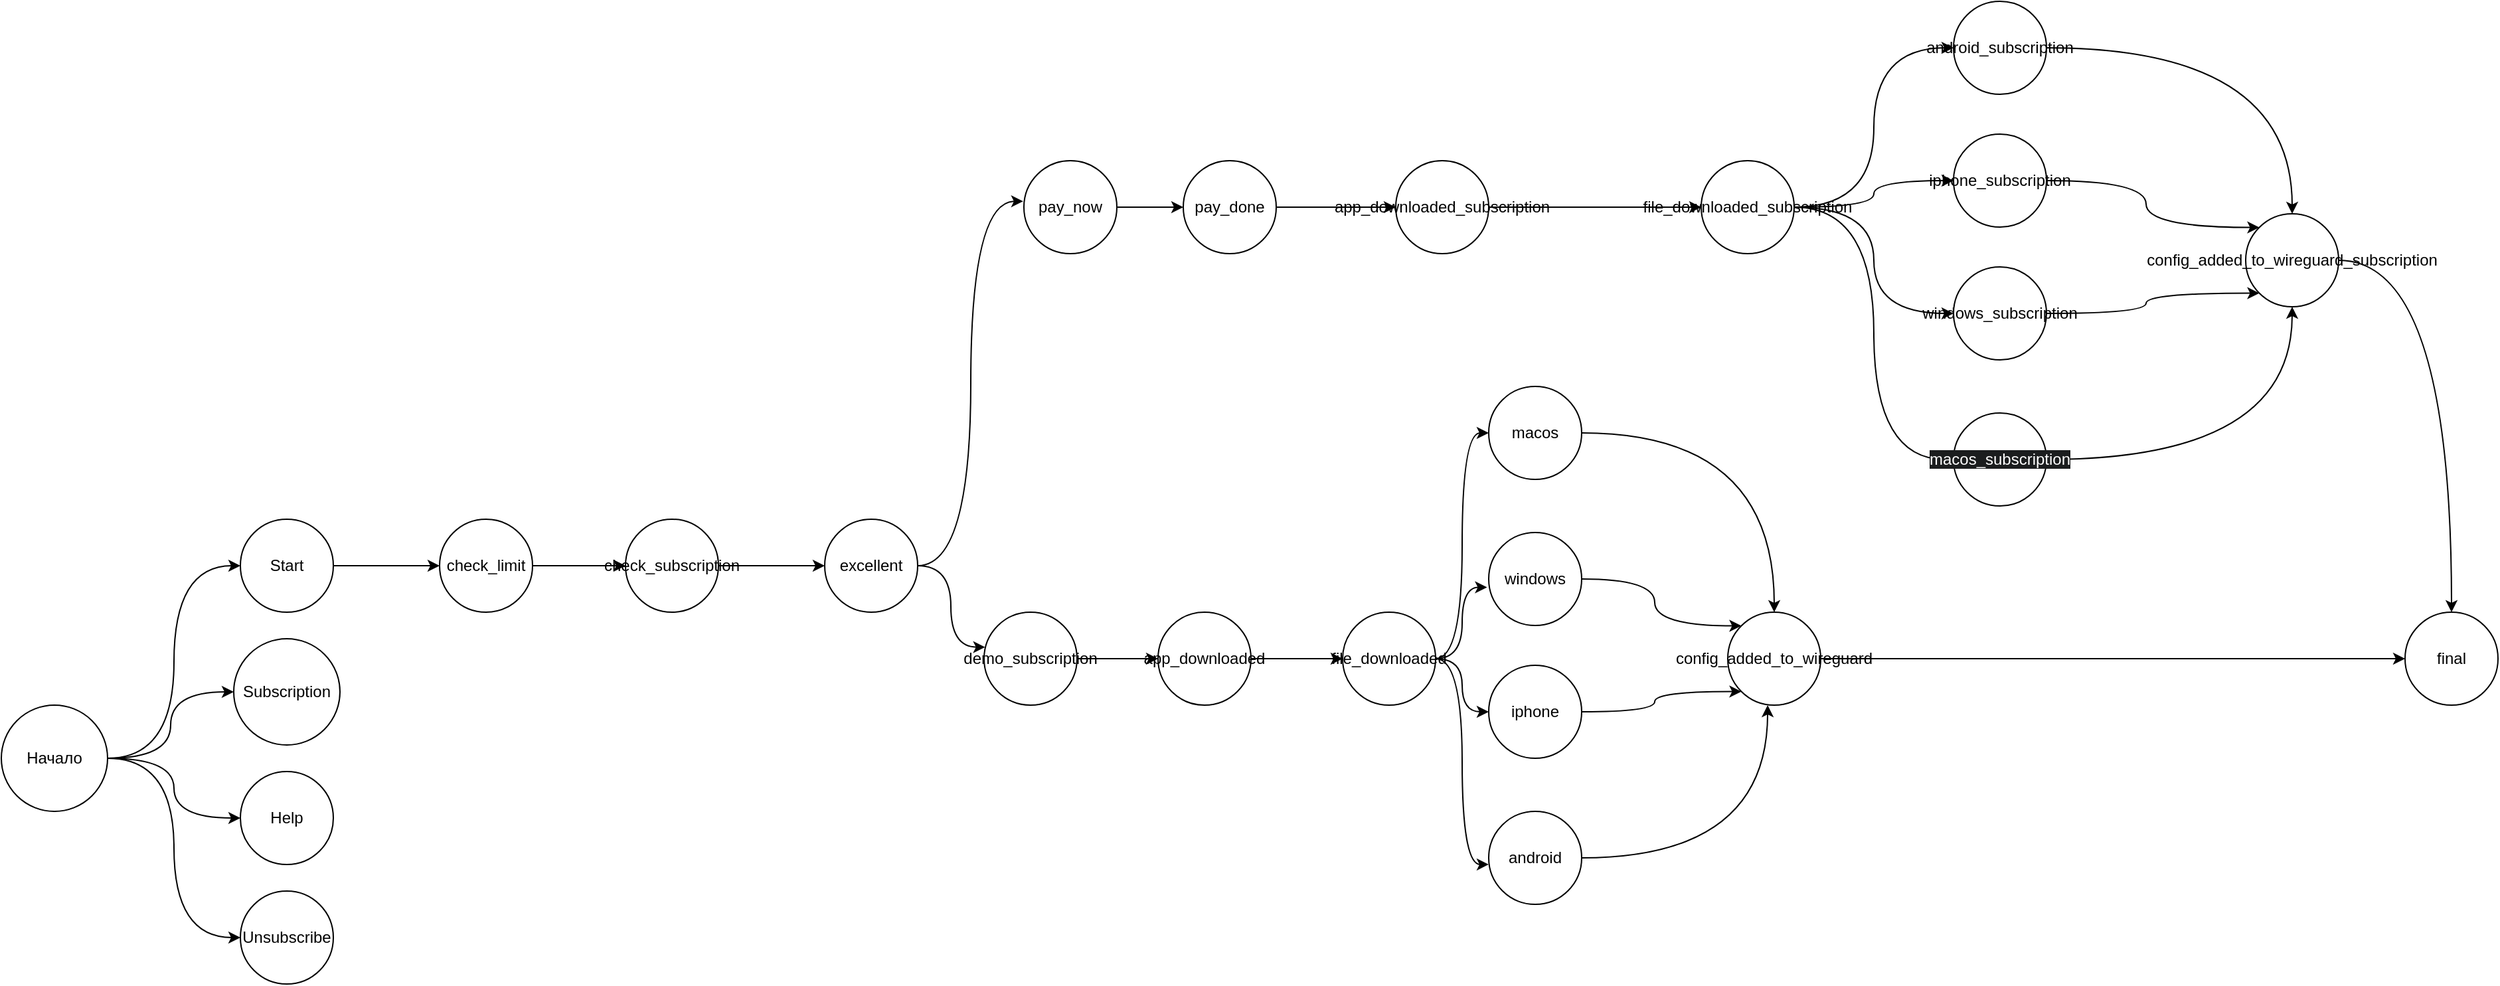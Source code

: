 <mxfile version="28.0.6">
  <diagram name="Страница — 1" id="-c8BaodKZinmD07tamAT">
    <mxGraphModel dx="1072" dy="1858" grid="1" gridSize="10" guides="1" tooltips="1" connect="1" arrows="1" fold="1" page="1" pageScale="1" pageWidth="827" pageHeight="1169" math="0" shadow="0">
      <root>
        <mxCell id="0" />
        <mxCell id="1" parent="0" />
        <mxCell id="PlN5avIxPIshKQffWaXm-3" style="edgeStyle=orthogonalEdgeStyle;rounded=0;orthogonalLoop=1;jettySize=auto;html=1;entryX=0;entryY=0.5;entryDx=0;entryDy=0;curved=1;" edge="1" parent="1" source="PlN5avIxPIshKQffWaXm-1" target="PlN5avIxPIshKQffWaXm-2">
          <mxGeometry relative="1" as="geometry" />
        </mxCell>
        <mxCell id="PlN5avIxPIshKQffWaXm-7" style="edgeStyle=orthogonalEdgeStyle;rounded=0;orthogonalLoop=1;jettySize=auto;html=1;entryX=0;entryY=0.5;entryDx=0;entryDy=0;curved=1;" edge="1" parent="1" source="PlN5avIxPIshKQffWaXm-1" target="PlN5avIxPIshKQffWaXm-4">
          <mxGeometry relative="1" as="geometry" />
        </mxCell>
        <mxCell id="PlN5avIxPIshKQffWaXm-8" style="edgeStyle=orthogonalEdgeStyle;rounded=0;orthogonalLoop=1;jettySize=auto;html=1;entryX=0;entryY=0.5;entryDx=0;entryDy=0;curved=1;" edge="1" parent="1" source="PlN5avIxPIshKQffWaXm-1" target="PlN5avIxPIshKQffWaXm-5">
          <mxGeometry relative="1" as="geometry" />
        </mxCell>
        <mxCell id="PlN5avIxPIshKQffWaXm-9" style="edgeStyle=orthogonalEdgeStyle;curved=1;rounded=0;orthogonalLoop=1;jettySize=auto;html=1;entryX=0;entryY=0.5;entryDx=0;entryDy=0;" edge="1" parent="1" source="PlN5avIxPIshKQffWaXm-1" target="PlN5avIxPIshKQffWaXm-6">
          <mxGeometry relative="1" as="geometry" />
        </mxCell>
        <mxCell id="PlN5avIxPIshKQffWaXm-1" value="Начало" style="ellipse;whiteSpace=wrap;html=1;aspect=fixed;" vertex="1" parent="1">
          <mxGeometry x="370" y="300" width="80" height="80" as="geometry" />
        </mxCell>
        <mxCell id="PlN5avIxPIshKQffWaXm-11" style="edgeStyle=orthogonalEdgeStyle;curved=1;rounded=0;orthogonalLoop=1;jettySize=auto;html=1;entryX=0;entryY=0.5;entryDx=0;entryDy=0;" edge="1" parent="1" source="PlN5avIxPIshKQffWaXm-2" target="PlN5avIxPIshKQffWaXm-10">
          <mxGeometry relative="1" as="geometry" />
        </mxCell>
        <mxCell id="PlN5avIxPIshKQffWaXm-2" value="Start" style="ellipse;whiteSpace=wrap;html=1;aspect=fixed;" vertex="1" parent="1">
          <mxGeometry x="550" y="160" width="70" height="70" as="geometry" />
        </mxCell>
        <mxCell id="PlN5avIxPIshKQffWaXm-4" value="Subscription" style="ellipse;whiteSpace=wrap;html=1;aspect=fixed;" vertex="1" parent="1">
          <mxGeometry x="545" y="250" width="80" height="80" as="geometry" />
        </mxCell>
        <mxCell id="PlN5avIxPIshKQffWaXm-5" value="Help" style="ellipse;whiteSpace=wrap;html=1;aspect=fixed;" vertex="1" parent="1">
          <mxGeometry x="550" y="350" width="70" height="70" as="geometry" />
        </mxCell>
        <mxCell id="PlN5avIxPIshKQffWaXm-6" value="Unsubscribe" style="ellipse;whiteSpace=wrap;html=1;aspect=fixed;" vertex="1" parent="1">
          <mxGeometry x="550" y="440" width="70" height="70" as="geometry" />
        </mxCell>
        <mxCell id="PlN5avIxPIshKQffWaXm-13" style="edgeStyle=orthogonalEdgeStyle;curved=1;rounded=0;orthogonalLoop=1;jettySize=auto;html=1;entryX=0;entryY=0.5;entryDx=0;entryDy=0;" edge="1" parent="1" source="PlN5avIxPIshKQffWaXm-10" target="PlN5avIxPIshKQffWaXm-12">
          <mxGeometry relative="1" as="geometry" />
        </mxCell>
        <mxCell id="PlN5avIxPIshKQffWaXm-10" value="check_limit" style="ellipse;whiteSpace=wrap;html=1;aspect=fixed;" vertex="1" parent="1">
          <mxGeometry x="700" y="160" width="70" height="70" as="geometry" />
        </mxCell>
        <mxCell id="PlN5avIxPIshKQffWaXm-15" style="edgeStyle=orthogonalEdgeStyle;curved=1;rounded=0;orthogonalLoop=1;jettySize=auto;html=1;entryX=0;entryY=0.5;entryDx=0;entryDy=0;" edge="1" parent="1" source="PlN5avIxPIshKQffWaXm-12" target="PlN5avIxPIshKQffWaXm-14">
          <mxGeometry relative="1" as="geometry" />
        </mxCell>
        <mxCell id="PlN5avIxPIshKQffWaXm-12" value="check_subscription" style="ellipse;whiteSpace=wrap;html=1;aspect=fixed;" vertex="1" parent="1">
          <mxGeometry x="840" y="160" width="70" height="70" as="geometry" />
        </mxCell>
        <mxCell id="PlN5avIxPIshKQffWaXm-14" value="excellent" style="ellipse;whiteSpace=wrap;html=1;aspect=fixed;" vertex="1" parent="1">
          <mxGeometry x="990" y="160" width="70" height="70" as="geometry" />
        </mxCell>
        <mxCell id="PlN5avIxPIshKQffWaXm-22" value="" style="edgeStyle=orthogonalEdgeStyle;curved=1;rounded=0;orthogonalLoop=1;jettySize=auto;html=1;" edge="1" parent="1" source="PlN5avIxPIshKQffWaXm-17" target="PlN5avIxPIshKQffWaXm-21">
          <mxGeometry relative="1" as="geometry" />
        </mxCell>
        <mxCell id="PlN5avIxPIshKQffWaXm-17" value="demo_subscription" style="ellipse;whiteSpace=wrap;html=1;aspect=fixed;" vertex="1" parent="1">
          <mxGeometry x="1110" y="230" width="70" height="70" as="geometry" />
        </mxCell>
        <mxCell id="PlN5avIxPIshKQffWaXm-18" style="edgeStyle=orthogonalEdgeStyle;curved=1;rounded=0;orthogonalLoop=1;jettySize=auto;html=1;entryX=0.012;entryY=0.376;entryDx=0;entryDy=0;entryPerimeter=0;" edge="1" parent="1" source="PlN5avIxPIshKQffWaXm-14" target="PlN5avIxPIshKQffWaXm-17">
          <mxGeometry relative="1" as="geometry" />
        </mxCell>
        <mxCell id="PlN5avIxPIshKQffWaXm-42" style="edgeStyle=orthogonalEdgeStyle;curved=1;rounded=0;orthogonalLoop=1;jettySize=auto;html=1;entryX=0;entryY=0.5;entryDx=0;entryDy=0;" edge="1" parent="1" source="PlN5avIxPIshKQffWaXm-19" target="PlN5avIxPIshKQffWaXm-41">
          <mxGeometry relative="1" as="geometry" />
        </mxCell>
        <mxCell id="PlN5avIxPIshKQffWaXm-19" value="pay_now" style="ellipse;whiteSpace=wrap;html=1;aspect=fixed;" vertex="1" parent="1">
          <mxGeometry x="1140" y="-110" width="70" height="70" as="geometry" />
        </mxCell>
        <mxCell id="PlN5avIxPIshKQffWaXm-20" style="edgeStyle=orthogonalEdgeStyle;curved=1;rounded=0;orthogonalLoop=1;jettySize=auto;html=1;entryX=-0.008;entryY=0.437;entryDx=0;entryDy=0;entryPerimeter=0;" edge="1" parent="1" source="PlN5avIxPIshKQffWaXm-14" target="PlN5avIxPIshKQffWaXm-19">
          <mxGeometry relative="1" as="geometry" />
        </mxCell>
        <mxCell id="PlN5avIxPIshKQffWaXm-24" style="edgeStyle=orthogonalEdgeStyle;curved=1;rounded=0;orthogonalLoop=1;jettySize=auto;html=1;entryX=0;entryY=0.5;entryDx=0;entryDy=0;" edge="1" parent="1" source="PlN5avIxPIshKQffWaXm-21" target="PlN5avIxPIshKQffWaXm-23">
          <mxGeometry relative="1" as="geometry" />
        </mxCell>
        <mxCell id="PlN5avIxPIshKQffWaXm-21" value="app_downloaded" style="ellipse;whiteSpace=wrap;html=1;aspect=fixed;" vertex="1" parent="1">
          <mxGeometry x="1241" y="230" width="70" height="70" as="geometry" />
        </mxCell>
        <mxCell id="PlN5avIxPIshKQffWaXm-30" style="edgeStyle=orthogonalEdgeStyle;curved=1;rounded=0;orthogonalLoop=1;jettySize=auto;html=1;entryX=0;entryY=0.5;entryDx=0;entryDy=0;" edge="1" parent="1" source="PlN5avIxPIshKQffWaXm-23" target="PlN5avIxPIshKQffWaXm-26">
          <mxGeometry relative="1" as="geometry" />
        </mxCell>
        <mxCell id="PlN5avIxPIshKQffWaXm-32" style="edgeStyle=orthogonalEdgeStyle;curved=1;rounded=0;orthogonalLoop=1;jettySize=auto;html=1;entryX=0;entryY=0.5;entryDx=0;entryDy=0;" edge="1" parent="1" source="PlN5avIxPIshKQffWaXm-23" target="PlN5avIxPIshKQffWaXm-28">
          <mxGeometry relative="1" as="geometry" />
        </mxCell>
        <mxCell id="PlN5avIxPIshKQffWaXm-23" value="file_downloaded" style="ellipse;whiteSpace=wrap;html=1;aspect=fixed;" vertex="1" parent="1">
          <mxGeometry x="1380" y="230" width="70" height="70" as="geometry" />
        </mxCell>
        <mxCell id="PlN5avIxPIshKQffWaXm-25" value="android" style="ellipse;whiteSpace=wrap;html=1;aspect=fixed;" vertex="1" parent="1">
          <mxGeometry x="1490" y="380" width="70" height="70" as="geometry" />
        </mxCell>
        <mxCell id="PlN5avIxPIshKQffWaXm-37" style="edgeStyle=orthogonalEdgeStyle;curved=1;rounded=0;orthogonalLoop=1;jettySize=auto;html=1;entryX=0;entryY=1;entryDx=0;entryDy=0;" edge="1" parent="1" source="PlN5avIxPIshKQffWaXm-26" target="PlN5avIxPIshKQffWaXm-34">
          <mxGeometry relative="1" as="geometry" />
        </mxCell>
        <mxCell id="PlN5avIxPIshKQffWaXm-26" value="iphone" style="ellipse;whiteSpace=wrap;html=1;aspect=fixed;" vertex="1" parent="1">
          <mxGeometry x="1490" y="270" width="70" height="70" as="geometry" />
        </mxCell>
        <mxCell id="PlN5avIxPIshKQffWaXm-36" style="edgeStyle=orthogonalEdgeStyle;curved=1;rounded=0;orthogonalLoop=1;jettySize=auto;html=1;entryX=0;entryY=0;entryDx=0;entryDy=0;" edge="1" parent="1" source="PlN5avIxPIshKQffWaXm-27" target="PlN5avIxPIshKQffWaXm-34">
          <mxGeometry relative="1" as="geometry" />
        </mxCell>
        <mxCell id="PlN5avIxPIshKQffWaXm-27" value="windows" style="ellipse;whiteSpace=wrap;html=1;aspect=fixed;" vertex="1" parent="1">
          <mxGeometry x="1490" y="170" width="70" height="70" as="geometry" />
        </mxCell>
        <mxCell id="PlN5avIxPIshKQffWaXm-35" style="edgeStyle=orthogonalEdgeStyle;curved=1;rounded=0;orthogonalLoop=1;jettySize=auto;html=1;entryX=0.5;entryY=0;entryDx=0;entryDy=0;" edge="1" parent="1" source="PlN5avIxPIshKQffWaXm-28" target="PlN5avIxPIshKQffWaXm-34">
          <mxGeometry relative="1" as="geometry" />
        </mxCell>
        <mxCell id="PlN5avIxPIshKQffWaXm-28" value="macos" style="ellipse;whiteSpace=wrap;html=1;aspect=fixed;" vertex="1" parent="1">
          <mxGeometry x="1490" y="60" width="70" height="70" as="geometry" />
        </mxCell>
        <mxCell id="PlN5avIxPIshKQffWaXm-29" style="edgeStyle=orthogonalEdgeStyle;curved=1;rounded=0;orthogonalLoop=1;jettySize=auto;html=1;entryX=-0.018;entryY=0.59;entryDx=0;entryDy=0;entryPerimeter=0;" edge="1" parent="1" source="PlN5avIxPIshKQffWaXm-23" target="PlN5avIxPIshKQffWaXm-27">
          <mxGeometry relative="1" as="geometry" />
        </mxCell>
        <mxCell id="PlN5avIxPIshKQffWaXm-31" style="edgeStyle=orthogonalEdgeStyle;curved=1;rounded=0;orthogonalLoop=1;jettySize=auto;html=1;entryX=0;entryY=0.571;entryDx=0;entryDy=0;entryPerimeter=0;" edge="1" parent="1" source="PlN5avIxPIshKQffWaXm-23" target="PlN5avIxPIshKQffWaXm-25">
          <mxGeometry relative="1" as="geometry" />
        </mxCell>
        <mxCell id="PlN5avIxPIshKQffWaXm-40" style="edgeStyle=orthogonalEdgeStyle;curved=1;rounded=0;orthogonalLoop=1;jettySize=auto;html=1;entryX=0;entryY=0.5;entryDx=0;entryDy=0;" edge="1" parent="1" source="PlN5avIxPIshKQffWaXm-34" target="PlN5avIxPIshKQffWaXm-39">
          <mxGeometry relative="1" as="geometry" />
        </mxCell>
        <mxCell id="PlN5avIxPIshKQffWaXm-34" value="config_added_to_wireguard" style="ellipse;whiteSpace=wrap;html=1;aspect=fixed;" vertex="1" parent="1">
          <mxGeometry x="1670" y="230" width="70" height="70" as="geometry" />
        </mxCell>
        <mxCell id="PlN5avIxPIshKQffWaXm-38" style="edgeStyle=orthogonalEdgeStyle;curved=1;rounded=0;orthogonalLoop=1;jettySize=auto;html=1;entryX=0.429;entryY=1;entryDx=0;entryDy=0;entryPerimeter=0;" edge="1" parent="1" source="PlN5avIxPIshKQffWaXm-25" target="PlN5avIxPIshKQffWaXm-34">
          <mxGeometry relative="1" as="geometry" />
        </mxCell>
        <mxCell id="PlN5avIxPIshKQffWaXm-39" value="final" style="ellipse;whiteSpace=wrap;html=1;aspect=fixed;" vertex="1" parent="1">
          <mxGeometry x="2180" y="230" width="70" height="70" as="geometry" />
        </mxCell>
        <mxCell id="PlN5avIxPIshKQffWaXm-44" style="edgeStyle=orthogonalEdgeStyle;curved=1;rounded=0;orthogonalLoop=1;jettySize=auto;html=1;entryX=0;entryY=0.5;entryDx=0;entryDy=0;" edge="1" parent="1" source="PlN5avIxPIshKQffWaXm-41" target="PlN5avIxPIshKQffWaXm-43">
          <mxGeometry relative="1" as="geometry" />
        </mxCell>
        <mxCell id="PlN5avIxPIshKQffWaXm-41" value="pay_done" style="ellipse;whiteSpace=wrap;html=1;aspect=fixed;" vertex="1" parent="1">
          <mxGeometry x="1260" y="-110" width="70" height="70" as="geometry" />
        </mxCell>
        <mxCell id="PlN5avIxPIshKQffWaXm-47" style="edgeStyle=orthogonalEdgeStyle;curved=1;rounded=0;orthogonalLoop=1;jettySize=auto;html=1;entryX=0;entryY=0.5;entryDx=0;entryDy=0;" edge="1" parent="1" source="PlN5avIxPIshKQffWaXm-43" target="PlN5avIxPIshKQffWaXm-46">
          <mxGeometry relative="1" as="geometry" />
        </mxCell>
        <mxCell id="PlN5avIxPIshKQffWaXm-43" value="app_downloaded_subscription" style="ellipse;whiteSpace=wrap;html=1;aspect=fixed;" vertex="1" parent="1">
          <mxGeometry x="1420" y="-110" width="70" height="70" as="geometry" />
        </mxCell>
        <mxCell id="PlN5avIxPIshKQffWaXm-52" style="edgeStyle=orthogonalEdgeStyle;curved=1;rounded=0;orthogonalLoop=1;jettySize=auto;html=1;entryX=0;entryY=0.5;entryDx=0;entryDy=0;" edge="1" parent="1" source="PlN5avIxPIshKQffWaXm-46" target="PlN5avIxPIshKQffWaXm-51">
          <mxGeometry relative="1" as="geometry" />
        </mxCell>
        <mxCell id="PlN5avIxPIshKQffWaXm-53" style="edgeStyle=orthogonalEdgeStyle;curved=1;rounded=0;orthogonalLoop=1;jettySize=auto;html=1;entryX=0;entryY=0.5;entryDx=0;entryDy=0;" edge="1" parent="1" source="PlN5avIxPIshKQffWaXm-46" target="PlN5avIxPIshKQffWaXm-50">
          <mxGeometry relative="1" as="geometry" />
        </mxCell>
        <mxCell id="PlN5avIxPIshKQffWaXm-54" style="edgeStyle=orthogonalEdgeStyle;curved=1;rounded=0;orthogonalLoop=1;jettySize=auto;html=1;entryX=0;entryY=0.5;entryDx=0;entryDy=0;" edge="1" parent="1" source="PlN5avIxPIshKQffWaXm-46" target="PlN5avIxPIshKQffWaXm-49">
          <mxGeometry relative="1" as="geometry" />
        </mxCell>
        <mxCell id="PlN5avIxPIshKQffWaXm-55" style="edgeStyle=orthogonalEdgeStyle;curved=1;rounded=0;orthogonalLoop=1;jettySize=auto;html=1;entryX=0;entryY=0.5;entryDx=0;entryDy=0;" edge="1" parent="1" source="PlN5avIxPIshKQffWaXm-46" target="PlN5avIxPIshKQffWaXm-48">
          <mxGeometry relative="1" as="geometry" />
        </mxCell>
        <mxCell id="PlN5avIxPIshKQffWaXm-46" value="file_downloaded_subscription" style="ellipse;whiteSpace=wrap;html=1;aspect=fixed;" vertex="1" parent="1">
          <mxGeometry x="1650" y="-110" width="70" height="70" as="geometry" />
        </mxCell>
        <mxCell id="PlN5avIxPIshKQffWaXm-60" style="edgeStyle=orthogonalEdgeStyle;curved=1;rounded=0;orthogonalLoop=1;jettySize=auto;html=1;entryX=0.5;entryY=1;entryDx=0;entryDy=0;" edge="1" parent="1" source="PlN5avIxPIshKQffWaXm-48" target="PlN5avIxPIshKQffWaXm-56">
          <mxGeometry relative="1" as="geometry" />
        </mxCell>
        <mxCell id="PlN5avIxPIshKQffWaXm-48" value="&lt;span style=&quot;color: rgb(255, 255, 255); font-family: Helvetica; font-size: 12px; font-style: normal; font-variant-ligatures: normal; font-variant-caps: normal; font-weight: 400; letter-spacing: normal; orphans: 2; text-align: center; text-indent: 0px; text-transform: none; widows: 2; word-spacing: 0px; -webkit-text-stroke-width: 0px; white-space: normal; background-color: rgb(27, 29, 30); text-decoration-thickness: initial; text-decoration-style: initial; text-decoration-color: initial; float: none; display: inline !important;&quot;&gt;macos_subscription&lt;/span&gt;" style="ellipse;whiteSpace=wrap;html=1;aspect=fixed;" vertex="1" parent="1">
          <mxGeometry x="1840" y="80" width="70" height="70" as="geometry" />
        </mxCell>
        <mxCell id="PlN5avIxPIshKQffWaXm-59" style="edgeStyle=orthogonalEdgeStyle;curved=1;rounded=0;orthogonalLoop=1;jettySize=auto;html=1;entryX=0;entryY=1;entryDx=0;entryDy=0;" edge="1" parent="1" source="PlN5avIxPIshKQffWaXm-49" target="PlN5avIxPIshKQffWaXm-56">
          <mxGeometry relative="1" as="geometry" />
        </mxCell>
        <mxCell id="PlN5avIxPIshKQffWaXm-49" value="windows_subscription" style="ellipse;whiteSpace=wrap;html=1;aspect=fixed;" vertex="1" parent="1">
          <mxGeometry x="1840" y="-30" width="70" height="70" as="geometry" />
        </mxCell>
        <mxCell id="PlN5avIxPIshKQffWaXm-58" style="edgeStyle=orthogonalEdgeStyle;curved=1;rounded=0;orthogonalLoop=1;jettySize=auto;html=1;entryX=0;entryY=0;entryDx=0;entryDy=0;" edge="1" parent="1" source="PlN5avIxPIshKQffWaXm-50" target="PlN5avIxPIshKQffWaXm-56">
          <mxGeometry relative="1" as="geometry" />
        </mxCell>
        <mxCell id="PlN5avIxPIshKQffWaXm-50" value="iphone_subscription" style="ellipse;whiteSpace=wrap;html=1;aspect=fixed;" vertex="1" parent="1">
          <mxGeometry x="1840" y="-130" width="70" height="70" as="geometry" />
        </mxCell>
        <mxCell id="PlN5avIxPIshKQffWaXm-57" style="edgeStyle=orthogonalEdgeStyle;curved=1;rounded=0;orthogonalLoop=1;jettySize=auto;html=1;entryX=0.5;entryY=0;entryDx=0;entryDy=0;" edge="1" parent="1" source="PlN5avIxPIshKQffWaXm-51" target="PlN5avIxPIshKQffWaXm-56">
          <mxGeometry relative="1" as="geometry" />
        </mxCell>
        <mxCell id="PlN5avIxPIshKQffWaXm-51" value="android_subscription" style="ellipse;whiteSpace=wrap;html=1;aspect=fixed;" vertex="1" parent="1">
          <mxGeometry x="1840" y="-230" width="70" height="70" as="geometry" />
        </mxCell>
        <mxCell id="PlN5avIxPIshKQffWaXm-61" style="edgeStyle=orthogonalEdgeStyle;curved=1;rounded=0;orthogonalLoop=1;jettySize=auto;html=1;entryX=0.5;entryY=0;entryDx=0;entryDy=0;" edge="1" parent="1" source="PlN5avIxPIshKQffWaXm-56" target="PlN5avIxPIshKQffWaXm-39">
          <mxGeometry relative="1" as="geometry" />
        </mxCell>
        <mxCell id="PlN5avIxPIshKQffWaXm-56" value="config_added_to_wireguard_subscription" style="ellipse;whiteSpace=wrap;html=1;aspect=fixed;" vertex="1" parent="1">
          <mxGeometry x="2060" y="-70" width="70" height="70" as="geometry" />
        </mxCell>
      </root>
    </mxGraphModel>
  </diagram>
</mxfile>
